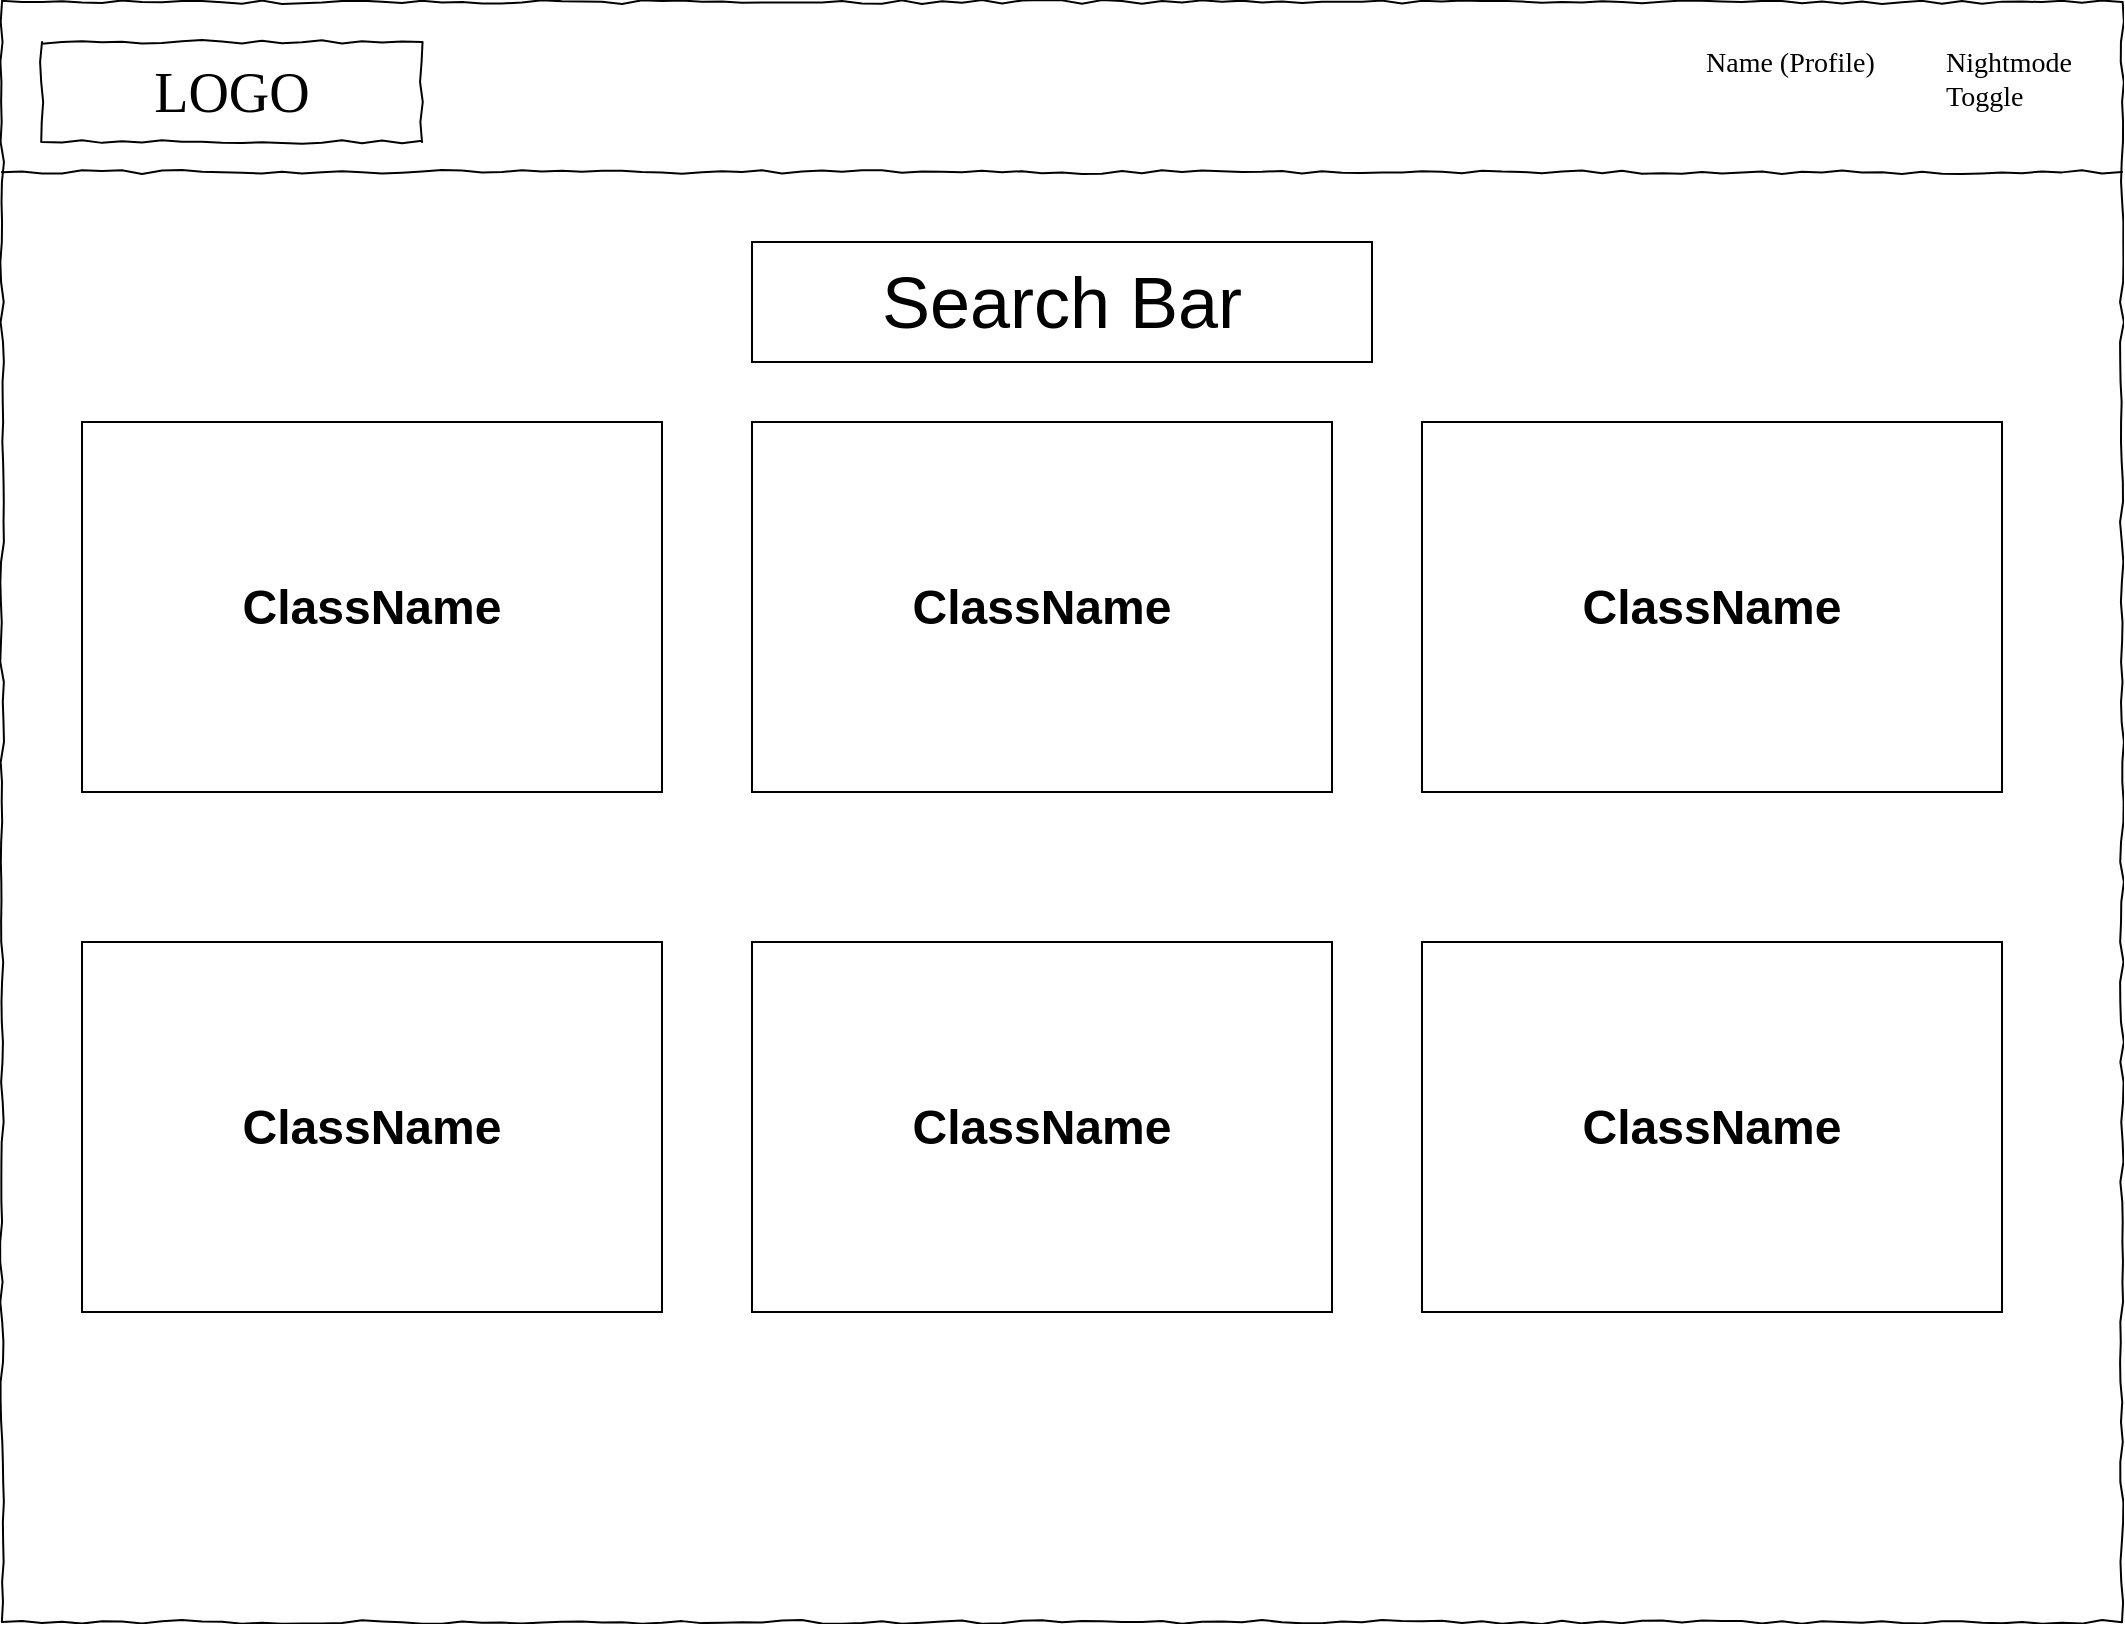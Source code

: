 <mxfile version="20.3.3" type="device"><diagram name="Page-1" id="03018318-947c-dd8e-b7a3-06fadd420f32"><mxGraphModel dx="1261" dy="739" grid="1" gridSize="10" guides="1" tooltips="1" connect="1" arrows="1" fold="1" page="1" pageScale="1" pageWidth="1100" pageHeight="850" background="#ffffff" math="0" shadow="0"><root><mxCell id="0"/><mxCell id="1" parent="0"/><mxCell id="677b7b8949515195-1" value="" style="whiteSpace=wrap;html=1;rounded=0;shadow=0;labelBackgroundColor=none;strokeColor=#000000;strokeWidth=1;fillColor=none;fontFamily=Verdana;fontSize=12;fontColor=#000000;align=center;comic=1;" parent="1" vertex="1"><mxGeometry x="20" y="20" width="1060" height="810" as="geometry"/></mxCell><mxCell id="677b7b8949515195-2" value="LOGO" style="whiteSpace=wrap;html=1;rounded=0;shadow=0;labelBackgroundColor=none;strokeWidth=1;fontFamily=Verdana;fontSize=28;align=center;comic=1;" parent="1" vertex="1"><mxGeometry x="40" y="40" width="190" height="50" as="geometry"/></mxCell><mxCell id="677b7b8949515195-6" value="Name (Profile)" style="text;html=1;points=[];align=left;verticalAlign=top;spacingTop=-4;fontSize=14;fontFamily=Verdana" parent="1" vertex="1"><mxGeometry x="870" y="40" width="60" height="20" as="geometry"/></mxCell><mxCell id="677b7b8949515195-7" value="Nightmode &lt;br&gt;Toggle" style="text;html=1;points=[];align=left;verticalAlign=top;spacingTop=-4;fontSize=14;fontFamily=Verdana" parent="1" vertex="1"><mxGeometry x="990" y="40" width="60" height="20" as="geometry"/></mxCell><mxCell id="677b7b8949515195-9" value="" style="line;strokeWidth=1;html=1;rounded=0;shadow=0;labelBackgroundColor=none;fillColor=none;fontFamily=Verdana;fontSize=14;fontColor=#000000;align=center;comic=1;" parent="1" vertex="1"><mxGeometry x="20" y="100" width="1060" height="10" as="geometry"/></mxCell><mxCell id="677b7b8949515195-16" value="" style="verticalLabelPosition=bottom;shadow=0;dashed=0;align=center;html=1;verticalAlign=top;strokeWidth=1;shape=mxgraph.mockup.graphics.simpleIcon;strokeColor=none;rounded=0;labelBackgroundColor=none;fontFamily=Verdana;fontSize=14;fontColor=#000000;comic=1;" parent="1" vertex="1"><mxGeometry x="30" y="120" width="1020" height="700" as="geometry"/></mxCell><mxCell id="sfjCacas0-dpPgbK1JKT-10" value="&lt;h1&gt;ClassName&lt;/h1&gt;" style="rounded=0;whiteSpace=wrap;html=1;" vertex="1" parent="1"><mxGeometry x="60" y="230" width="290" height="185" as="geometry"/></mxCell><mxCell id="sfjCacas0-dpPgbK1JKT-18" value="&lt;h1&gt;Subject Name&lt;/h1&gt;" style="rounded=0;whiteSpace=wrap;html=1;" vertex="1" parent="1"><mxGeometry x="395" y="230" width="290" height="185" as="geometry"/></mxCell><mxCell id="sfjCacas0-dpPgbK1JKT-19" value="&lt;h1&gt;Subject Name&lt;/h1&gt;" style="rounded=0;whiteSpace=wrap;html=1;" vertex="1" parent="1"><mxGeometry x="60" y="490" width="290" height="185" as="geometry"/></mxCell><mxCell id="sfjCacas0-dpPgbK1JKT-20" value="&lt;h1&gt;Subject Name&lt;/h1&gt;" style="rounded=0;whiteSpace=wrap;html=1;" vertex="1" parent="1"><mxGeometry x="730" y="230" width="290" height="185" as="geometry"/></mxCell><mxCell id="sfjCacas0-dpPgbK1JKT-21" value="&lt;h1&gt;Subject Name&lt;/h1&gt;" style="rounded=0;whiteSpace=wrap;html=1;" vertex="1" parent="1"><mxGeometry x="395" y="490" width="290" height="185" as="geometry"/></mxCell><mxCell id="sfjCacas0-dpPgbK1JKT-22" value="&lt;h1&gt;Subject Name&lt;/h1&gt;" style="rounded=0;whiteSpace=wrap;html=1;" vertex="1" parent="1"><mxGeometry x="730" y="490" width="290" height="185" as="geometry"/></mxCell><mxCell id="sfjCacas0-dpPgbK1JKT-24" value="&lt;font style=&quot;font-size: 36px;&quot;&gt;Search Bar&lt;/font&gt;" style="rounded=0;whiteSpace=wrap;html=1;fontSize=8;" vertex="1" parent="1"><mxGeometry x="395" y="140" width="310" height="60" as="geometry"/></mxCell><mxCell id="sfjCacas0-dpPgbK1JKT-46" value="&lt;h1&gt;ClassName&lt;/h1&gt;" style="rounded=0;whiteSpace=wrap;html=1;" vertex="1" parent="1"><mxGeometry x="730" y="490" width="290" height="185" as="geometry"/></mxCell><mxCell id="sfjCacas0-dpPgbK1JKT-47" value="&lt;h1&gt;ClassName&lt;/h1&gt;" style="rounded=0;whiteSpace=wrap;html=1;" vertex="1" parent="1"><mxGeometry x="395" y="490" width="290" height="185" as="geometry"/></mxCell><mxCell id="sfjCacas0-dpPgbK1JKT-48" value="&lt;h1&gt;ClassName&lt;/h1&gt;" style="rounded=0;whiteSpace=wrap;html=1;" vertex="1" parent="1"><mxGeometry x="60" y="490" width="290" height="185" as="geometry"/></mxCell><mxCell id="sfjCacas0-dpPgbK1JKT-49" value="&lt;h1&gt;ClassName&lt;/h1&gt;" style="rounded=0;whiteSpace=wrap;html=1;" vertex="1" parent="1"><mxGeometry x="395" y="230" width="290" height="185" as="geometry"/></mxCell><mxCell id="sfjCacas0-dpPgbK1JKT-50" value="&lt;h1&gt;ClassName&lt;/h1&gt;" style="rounded=0;whiteSpace=wrap;html=1;" vertex="1" parent="1"><mxGeometry x="730" y="230" width="290" height="185" as="geometry"/></mxCell></root></mxGraphModel></diagram></mxfile>
